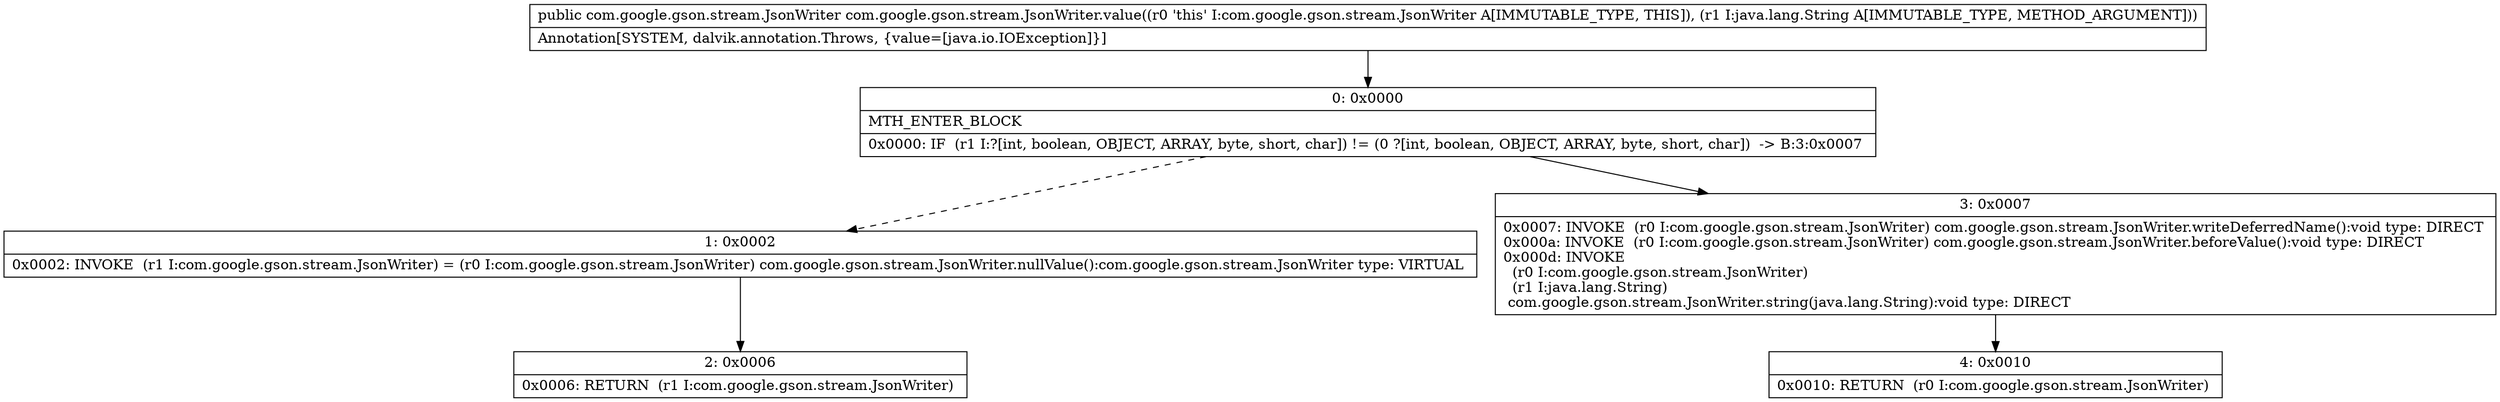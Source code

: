 digraph "CFG forcom.google.gson.stream.JsonWriter.value(Ljava\/lang\/String;)Lcom\/google\/gson\/stream\/JsonWriter;" {
Node_0 [shape=record,label="{0\:\ 0x0000|MTH_ENTER_BLOCK\l|0x0000: IF  (r1 I:?[int, boolean, OBJECT, ARRAY, byte, short, char]) != (0 ?[int, boolean, OBJECT, ARRAY, byte, short, char])  \-\> B:3:0x0007 \l}"];
Node_1 [shape=record,label="{1\:\ 0x0002|0x0002: INVOKE  (r1 I:com.google.gson.stream.JsonWriter) = (r0 I:com.google.gson.stream.JsonWriter) com.google.gson.stream.JsonWriter.nullValue():com.google.gson.stream.JsonWriter type: VIRTUAL \l}"];
Node_2 [shape=record,label="{2\:\ 0x0006|0x0006: RETURN  (r1 I:com.google.gson.stream.JsonWriter) \l}"];
Node_3 [shape=record,label="{3\:\ 0x0007|0x0007: INVOKE  (r0 I:com.google.gson.stream.JsonWriter) com.google.gson.stream.JsonWriter.writeDeferredName():void type: DIRECT \l0x000a: INVOKE  (r0 I:com.google.gson.stream.JsonWriter) com.google.gson.stream.JsonWriter.beforeValue():void type: DIRECT \l0x000d: INVOKE  \l  (r0 I:com.google.gson.stream.JsonWriter)\l  (r1 I:java.lang.String)\l com.google.gson.stream.JsonWriter.string(java.lang.String):void type: DIRECT \l}"];
Node_4 [shape=record,label="{4\:\ 0x0010|0x0010: RETURN  (r0 I:com.google.gson.stream.JsonWriter) \l}"];
MethodNode[shape=record,label="{public com.google.gson.stream.JsonWriter com.google.gson.stream.JsonWriter.value((r0 'this' I:com.google.gson.stream.JsonWriter A[IMMUTABLE_TYPE, THIS]), (r1 I:java.lang.String A[IMMUTABLE_TYPE, METHOD_ARGUMENT]))  | Annotation[SYSTEM, dalvik.annotation.Throws, \{value=[java.io.IOException]\}]\l}"];
MethodNode -> Node_0;
Node_0 -> Node_1[style=dashed];
Node_0 -> Node_3;
Node_1 -> Node_2;
Node_3 -> Node_4;
}

